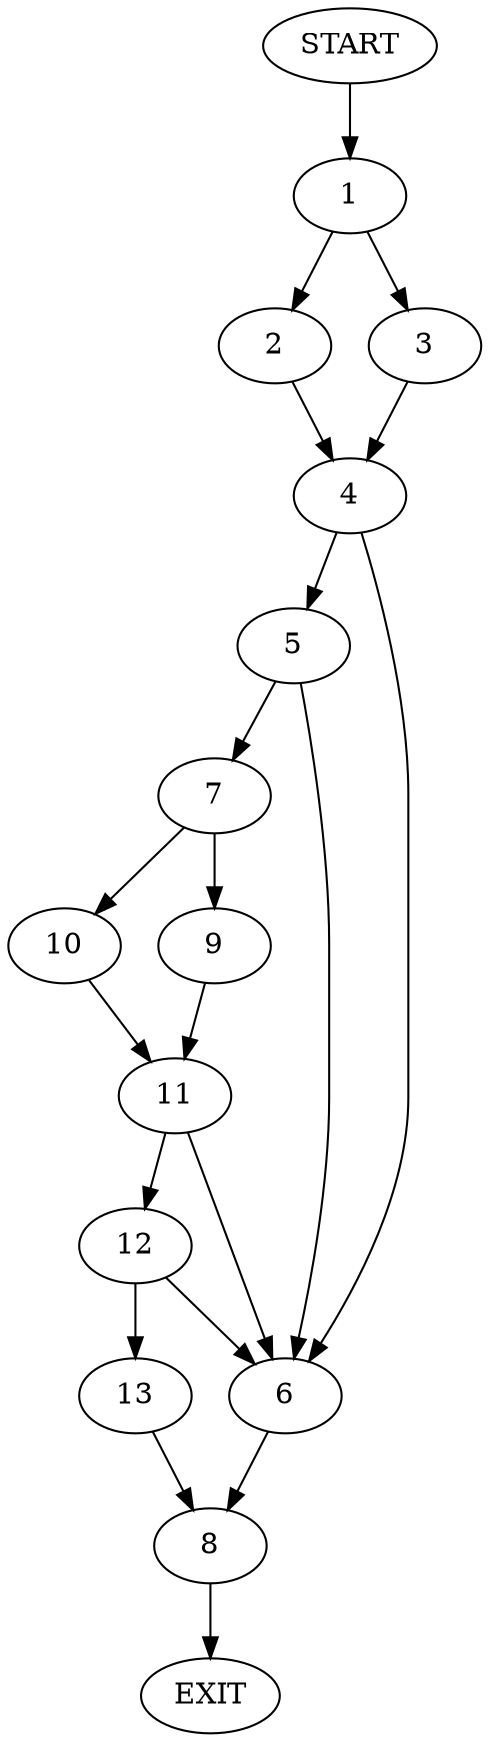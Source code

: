 digraph {
0 [label="START"]
14 [label="EXIT"]
0 -> 1
1 -> 2
1 -> 3
2 -> 4
3 -> 4
4 -> 5
4 -> 6
5 -> 6
5 -> 7
6 -> 8
7 -> 9
7 -> 10
10 -> 11
9 -> 11
11 -> 12
11 -> 6
12 -> 13
12 -> 6
13 -> 8
8 -> 14
}
